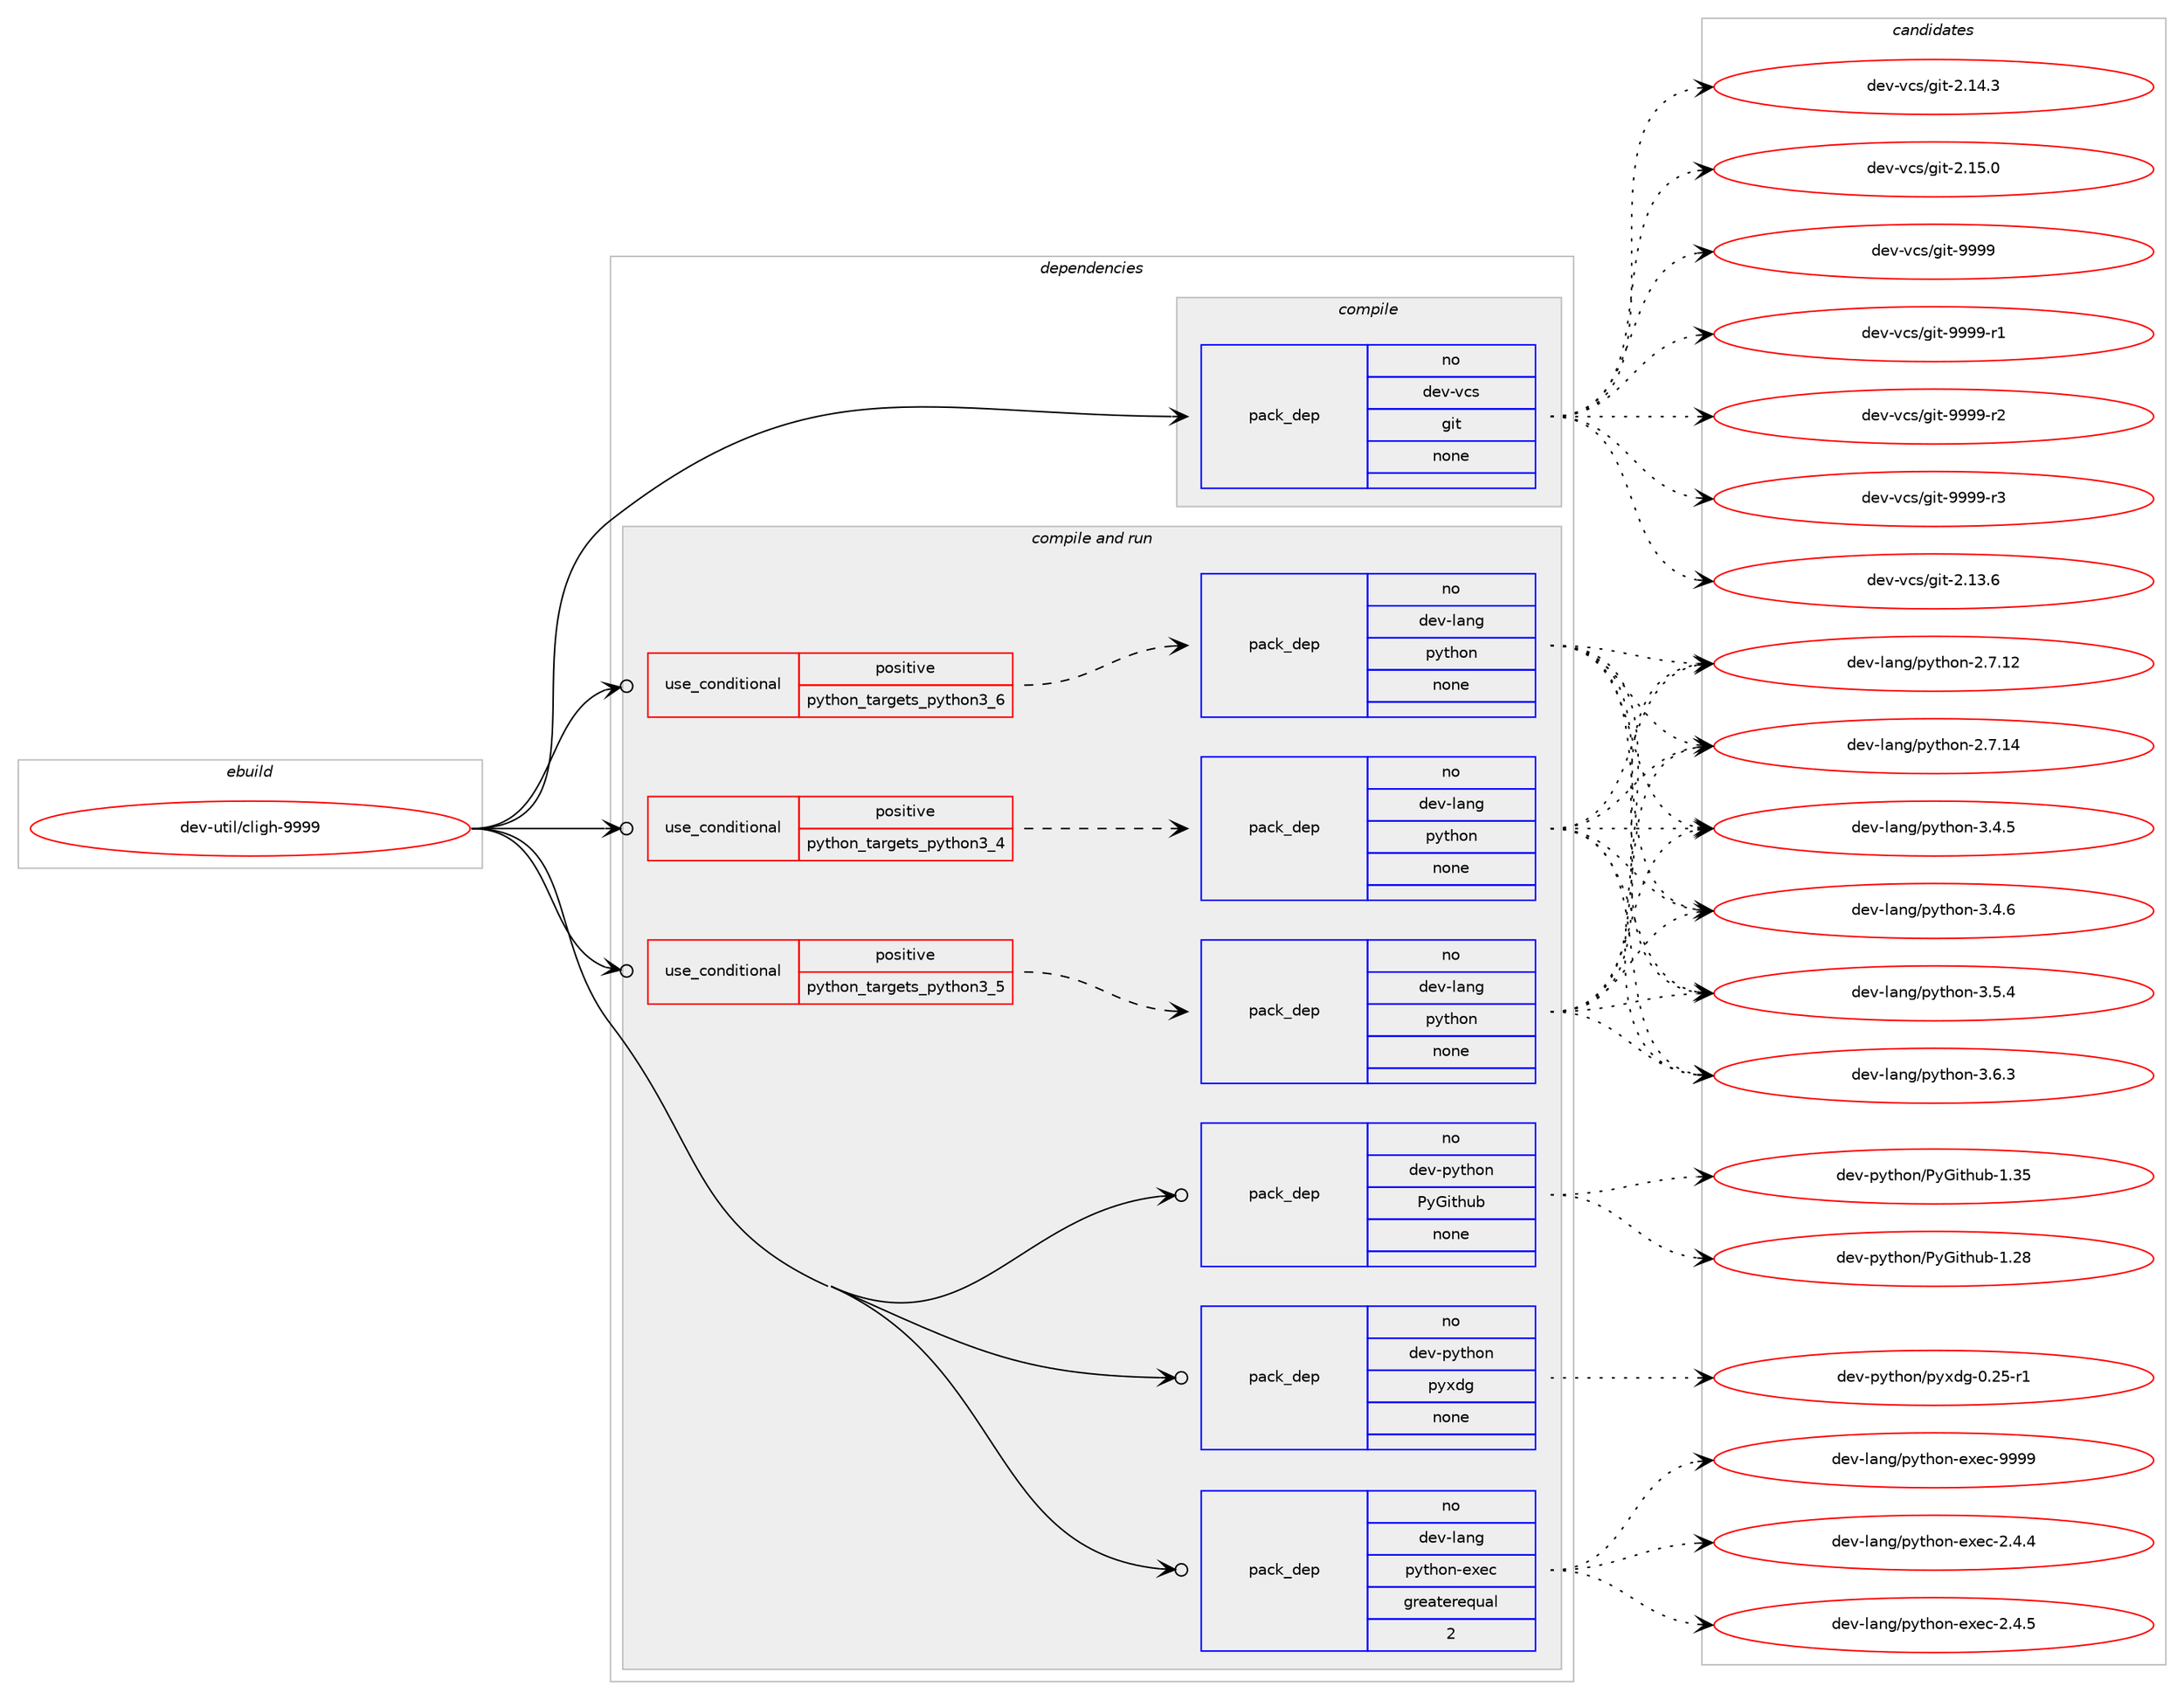 digraph prolog {

# *************
# Graph options
# *************

newrank=true;
concentrate=true;
compound=true;
graph [rankdir=LR,fontname=Helvetica,fontsize=10,ranksep=1.5];#, ranksep=2.5, nodesep=0.2];
edge  [arrowhead=vee];
node  [fontname=Helvetica,fontsize=10];

# **********
# The ebuild
# **********

subgraph cluster_leftcol {
color=gray;
rank=same;
label=<<i>ebuild</i>>;
id [label="dev-util/cligh-9999", color=red, width=4, href="../dev-util/cligh-9999.svg"];
}

# ****************
# The dependencies
# ****************

subgraph cluster_midcol {
color=gray;
label=<<i>dependencies</i>>;
subgraph cluster_compile {
fillcolor="#eeeeee";
style=filled;
label=<<i>compile</i>>;
subgraph pack201328 {
dependency283072 [label=<<TABLE BORDER="0" CELLBORDER="1" CELLSPACING="0" CELLPADDING="4" WIDTH="220"><TR><TD ROWSPAN="6" CELLPADDING="30">pack_dep</TD></TR><TR><TD WIDTH="110">no</TD></TR><TR><TD>dev-vcs</TD></TR><TR><TD>git</TD></TR><TR><TD>none</TD></TR><TR><TD></TD></TR></TABLE>>, shape=none, color=blue];
}
id:e -> dependency283072:w [weight=20,style="solid",arrowhead="vee"];
}
subgraph cluster_compileandrun {
fillcolor="#eeeeee";
style=filled;
label=<<i>compile and run</i>>;
subgraph cond77536 {
dependency283073 [label=<<TABLE BORDER="0" CELLBORDER="1" CELLSPACING="0" CELLPADDING="4"><TR><TD ROWSPAN="3" CELLPADDING="10">use_conditional</TD></TR><TR><TD>positive</TD></TR><TR><TD>python_targets_python3_4</TD></TR></TABLE>>, shape=none, color=red];
subgraph pack201329 {
dependency283074 [label=<<TABLE BORDER="0" CELLBORDER="1" CELLSPACING="0" CELLPADDING="4" WIDTH="220"><TR><TD ROWSPAN="6" CELLPADDING="30">pack_dep</TD></TR><TR><TD WIDTH="110">no</TD></TR><TR><TD>dev-lang</TD></TR><TR><TD>python</TD></TR><TR><TD>none</TD></TR><TR><TD></TD></TR></TABLE>>, shape=none, color=blue];
}
dependency283073:e -> dependency283074:w [weight=20,style="dashed",arrowhead="vee"];
}
id:e -> dependency283073:w [weight=20,style="solid",arrowhead="odotvee"];
subgraph cond77537 {
dependency283075 [label=<<TABLE BORDER="0" CELLBORDER="1" CELLSPACING="0" CELLPADDING="4"><TR><TD ROWSPAN="3" CELLPADDING="10">use_conditional</TD></TR><TR><TD>positive</TD></TR><TR><TD>python_targets_python3_5</TD></TR></TABLE>>, shape=none, color=red];
subgraph pack201330 {
dependency283076 [label=<<TABLE BORDER="0" CELLBORDER="1" CELLSPACING="0" CELLPADDING="4" WIDTH="220"><TR><TD ROWSPAN="6" CELLPADDING="30">pack_dep</TD></TR><TR><TD WIDTH="110">no</TD></TR><TR><TD>dev-lang</TD></TR><TR><TD>python</TD></TR><TR><TD>none</TD></TR><TR><TD></TD></TR></TABLE>>, shape=none, color=blue];
}
dependency283075:e -> dependency283076:w [weight=20,style="dashed",arrowhead="vee"];
}
id:e -> dependency283075:w [weight=20,style="solid",arrowhead="odotvee"];
subgraph cond77538 {
dependency283077 [label=<<TABLE BORDER="0" CELLBORDER="1" CELLSPACING="0" CELLPADDING="4"><TR><TD ROWSPAN="3" CELLPADDING="10">use_conditional</TD></TR><TR><TD>positive</TD></TR><TR><TD>python_targets_python3_6</TD></TR></TABLE>>, shape=none, color=red];
subgraph pack201331 {
dependency283078 [label=<<TABLE BORDER="0" CELLBORDER="1" CELLSPACING="0" CELLPADDING="4" WIDTH="220"><TR><TD ROWSPAN="6" CELLPADDING="30">pack_dep</TD></TR><TR><TD WIDTH="110">no</TD></TR><TR><TD>dev-lang</TD></TR><TR><TD>python</TD></TR><TR><TD>none</TD></TR><TR><TD></TD></TR></TABLE>>, shape=none, color=blue];
}
dependency283077:e -> dependency283078:w [weight=20,style="dashed",arrowhead="vee"];
}
id:e -> dependency283077:w [weight=20,style="solid",arrowhead="odotvee"];
subgraph pack201332 {
dependency283079 [label=<<TABLE BORDER="0" CELLBORDER="1" CELLSPACING="0" CELLPADDING="4" WIDTH="220"><TR><TD ROWSPAN="6" CELLPADDING="30">pack_dep</TD></TR><TR><TD WIDTH="110">no</TD></TR><TR><TD>dev-lang</TD></TR><TR><TD>python-exec</TD></TR><TR><TD>greaterequal</TD></TR><TR><TD>2</TD></TR></TABLE>>, shape=none, color=blue];
}
id:e -> dependency283079:w [weight=20,style="solid",arrowhead="odotvee"];
subgraph pack201333 {
dependency283080 [label=<<TABLE BORDER="0" CELLBORDER="1" CELLSPACING="0" CELLPADDING="4" WIDTH="220"><TR><TD ROWSPAN="6" CELLPADDING="30">pack_dep</TD></TR><TR><TD WIDTH="110">no</TD></TR><TR><TD>dev-python</TD></TR><TR><TD>PyGithub</TD></TR><TR><TD>none</TD></TR><TR><TD></TD></TR></TABLE>>, shape=none, color=blue];
}
id:e -> dependency283080:w [weight=20,style="solid",arrowhead="odotvee"];
subgraph pack201334 {
dependency283081 [label=<<TABLE BORDER="0" CELLBORDER="1" CELLSPACING="0" CELLPADDING="4" WIDTH="220"><TR><TD ROWSPAN="6" CELLPADDING="30">pack_dep</TD></TR><TR><TD WIDTH="110">no</TD></TR><TR><TD>dev-python</TD></TR><TR><TD>pyxdg</TD></TR><TR><TD>none</TD></TR><TR><TD></TD></TR></TABLE>>, shape=none, color=blue];
}
id:e -> dependency283081:w [weight=20,style="solid",arrowhead="odotvee"];
}
subgraph cluster_run {
fillcolor="#eeeeee";
style=filled;
label=<<i>run</i>>;
}
}

# **************
# The candidates
# **************

subgraph cluster_choices {
rank=same;
color=gray;
label=<<i>candidates</i>>;

subgraph choice201328 {
color=black;
nodesep=1;
choice10010111845118991154710310511645504649514654 [label="dev-vcs/git-2.13.6", color=red, width=4,href="../dev-vcs/git-2.13.6.svg"];
choice10010111845118991154710310511645504649524651 [label="dev-vcs/git-2.14.3", color=red, width=4,href="../dev-vcs/git-2.14.3.svg"];
choice10010111845118991154710310511645504649534648 [label="dev-vcs/git-2.15.0", color=red, width=4,href="../dev-vcs/git-2.15.0.svg"];
choice1001011184511899115471031051164557575757 [label="dev-vcs/git-9999", color=red, width=4,href="../dev-vcs/git-9999.svg"];
choice10010111845118991154710310511645575757574511449 [label="dev-vcs/git-9999-r1", color=red, width=4,href="../dev-vcs/git-9999-r1.svg"];
choice10010111845118991154710310511645575757574511450 [label="dev-vcs/git-9999-r2", color=red, width=4,href="../dev-vcs/git-9999-r2.svg"];
choice10010111845118991154710310511645575757574511451 [label="dev-vcs/git-9999-r3", color=red, width=4,href="../dev-vcs/git-9999-r3.svg"];
dependency283072:e -> choice10010111845118991154710310511645504649514654:w [style=dotted,weight="100"];
dependency283072:e -> choice10010111845118991154710310511645504649524651:w [style=dotted,weight="100"];
dependency283072:e -> choice10010111845118991154710310511645504649534648:w [style=dotted,weight="100"];
dependency283072:e -> choice1001011184511899115471031051164557575757:w [style=dotted,weight="100"];
dependency283072:e -> choice10010111845118991154710310511645575757574511449:w [style=dotted,weight="100"];
dependency283072:e -> choice10010111845118991154710310511645575757574511450:w [style=dotted,weight="100"];
dependency283072:e -> choice10010111845118991154710310511645575757574511451:w [style=dotted,weight="100"];
}
subgraph choice201329 {
color=black;
nodesep=1;
choice10010111845108971101034711212111610411111045504655464950 [label="dev-lang/python-2.7.12", color=red, width=4,href="../dev-lang/python-2.7.12.svg"];
choice10010111845108971101034711212111610411111045504655464952 [label="dev-lang/python-2.7.14", color=red, width=4,href="../dev-lang/python-2.7.14.svg"];
choice100101118451089711010347112121116104111110455146524653 [label="dev-lang/python-3.4.5", color=red, width=4,href="../dev-lang/python-3.4.5.svg"];
choice100101118451089711010347112121116104111110455146524654 [label="dev-lang/python-3.4.6", color=red, width=4,href="../dev-lang/python-3.4.6.svg"];
choice100101118451089711010347112121116104111110455146534652 [label="dev-lang/python-3.5.4", color=red, width=4,href="../dev-lang/python-3.5.4.svg"];
choice100101118451089711010347112121116104111110455146544651 [label="dev-lang/python-3.6.3", color=red, width=4,href="../dev-lang/python-3.6.3.svg"];
dependency283074:e -> choice10010111845108971101034711212111610411111045504655464950:w [style=dotted,weight="100"];
dependency283074:e -> choice10010111845108971101034711212111610411111045504655464952:w [style=dotted,weight="100"];
dependency283074:e -> choice100101118451089711010347112121116104111110455146524653:w [style=dotted,weight="100"];
dependency283074:e -> choice100101118451089711010347112121116104111110455146524654:w [style=dotted,weight="100"];
dependency283074:e -> choice100101118451089711010347112121116104111110455146534652:w [style=dotted,weight="100"];
dependency283074:e -> choice100101118451089711010347112121116104111110455146544651:w [style=dotted,weight="100"];
}
subgraph choice201330 {
color=black;
nodesep=1;
choice10010111845108971101034711212111610411111045504655464950 [label="dev-lang/python-2.7.12", color=red, width=4,href="../dev-lang/python-2.7.12.svg"];
choice10010111845108971101034711212111610411111045504655464952 [label="dev-lang/python-2.7.14", color=red, width=4,href="../dev-lang/python-2.7.14.svg"];
choice100101118451089711010347112121116104111110455146524653 [label="dev-lang/python-3.4.5", color=red, width=4,href="../dev-lang/python-3.4.5.svg"];
choice100101118451089711010347112121116104111110455146524654 [label="dev-lang/python-3.4.6", color=red, width=4,href="../dev-lang/python-3.4.6.svg"];
choice100101118451089711010347112121116104111110455146534652 [label="dev-lang/python-3.5.4", color=red, width=4,href="../dev-lang/python-3.5.4.svg"];
choice100101118451089711010347112121116104111110455146544651 [label="dev-lang/python-3.6.3", color=red, width=4,href="../dev-lang/python-3.6.3.svg"];
dependency283076:e -> choice10010111845108971101034711212111610411111045504655464950:w [style=dotted,weight="100"];
dependency283076:e -> choice10010111845108971101034711212111610411111045504655464952:w [style=dotted,weight="100"];
dependency283076:e -> choice100101118451089711010347112121116104111110455146524653:w [style=dotted,weight="100"];
dependency283076:e -> choice100101118451089711010347112121116104111110455146524654:w [style=dotted,weight="100"];
dependency283076:e -> choice100101118451089711010347112121116104111110455146534652:w [style=dotted,weight="100"];
dependency283076:e -> choice100101118451089711010347112121116104111110455146544651:w [style=dotted,weight="100"];
}
subgraph choice201331 {
color=black;
nodesep=1;
choice10010111845108971101034711212111610411111045504655464950 [label="dev-lang/python-2.7.12", color=red, width=4,href="../dev-lang/python-2.7.12.svg"];
choice10010111845108971101034711212111610411111045504655464952 [label="dev-lang/python-2.7.14", color=red, width=4,href="../dev-lang/python-2.7.14.svg"];
choice100101118451089711010347112121116104111110455146524653 [label="dev-lang/python-3.4.5", color=red, width=4,href="../dev-lang/python-3.4.5.svg"];
choice100101118451089711010347112121116104111110455146524654 [label="dev-lang/python-3.4.6", color=red, width=4,href="../dev-lang/python-3.4.6.svg"];
choice100101118451089711010347112121116104111110455146534652 [label="dev-lang/python-3.5.4", color=red, width=4,href="../dev-lang/python-3.5.4.svg"];
choice100101118451089711010347112121116104111110455146544651 [label="dev-lang/python-3.6.3", color=red, width=4,href="../dev-lang/python-3.6.3.svg"];
dependency283078:e -> choice10010111845108971101034711212111610411111045504655464950:w [style=dotted,weight="100"];
dependency283078:e -> choice10010111845108971101034711212111610411111045504655464952:w [style=dotted,weight="100"];
dependency283078:e -> choice100101118451089711010347112121116104111110455146524653:w [style=dotted,weight="100"];
dependency283078:e -> choice100101118451089711010347112121116104111110455146524654:w [style=dotted,weight="100"];
dependency283078:e -> choice100101118451089711010347112121116104111110455146534652:w [style=dotted,weight="100"];
dependency283078:e -> choice100101118451089711010347112121116104111110455146544651:w [style=dotted,weight="100"];
}
subgraph choice201332 {
color=black;
nodesep=1;
choice1001011184510897110103471121211161041111104510112010199455046524652 [label="dev-lang/python-exec-2.4.4", color=red, width=4,href="../dev-lang/python-exec-2.4.4.svg"];
choice1001011184510897110103471121211161041111104510112010199455046524653 [label="dev-lang/python-exec-2.4.5", color=red, width=4,href="../dev-lang/python-exec-2.4.5.svg"];
choice10010111845108971101034711212111610411111045101120101994557575757 [label="dev-lang/python-exec-9999", color=red, width=4,href="../dev-lang/python-exec-9999.svg"];
dependency283079:e -> choice1001011184510897110103471121211161041111104510112010199455046524652:w [style=dotted,weight="100"];
dependency283079:e -> choice1001011184510897110103471121211161041111104510112010199455046524653:w [style=dotted,weight="100"];
dependency283079:e -> choice10010111845108971101034711212111610411111045101120101994557575757:w [style=dotted,weight="100"];
}
subgraph choice201333 {
color=black;
nodesep=1;
choice10010111845112121116104111110478012171105116104117984549465056 [label="dev-python/PyGithub-1.28", color=red, width=4,href="../dev-python/PyGithub-1.28.svg"];
choice10010111845112121116104111110478012171105116104117984549465153 [label="dev-python/PyGithub-1.35", color=red, width=4,href="../dev-python/PyGithub-1.35.svg"];
dependency283080:e -> choice10010111845112121116104111110478012171105116104117984549465056:w [style=dotted,weight="100"];
dependency283080:e -> choice10010111845112121116104111110478012171105116104117984549465153:w [style=dotted,weight="100"];
}
subgraph choice201334 {
color=black;
nodesep=1;
choice100101118451121211161041111104711212112010010345484650534511449 [label="dev-python/pyxdg-0.25-r1", color=red, width=4,href="../dev-python/pyxdg-0.25-r1.svg"];
dependency283081:e -> choice100101118451121211161041111104711212112010010345484650534511449:w [style=dotted,weight="100"];
}
}

}
